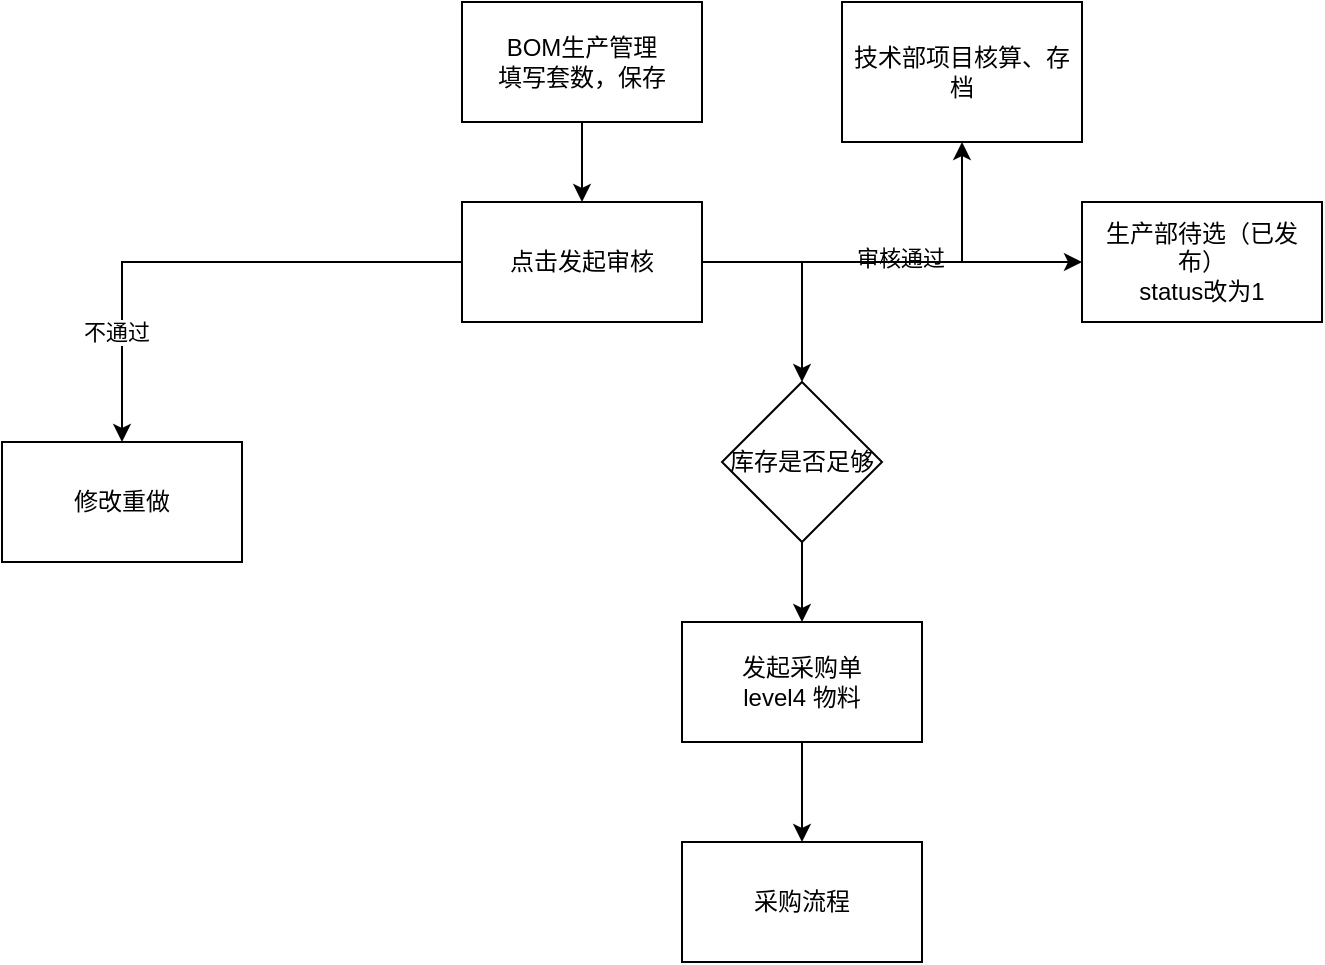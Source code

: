 <mxfile version="27.2.0">
  <diagram name="第 1 页" id="4i4dJYvoxaNUzDEIMja5">
    <mxGraphModel dx="1554" dy="815" grid="1" gridSize="10" guides="1" tooltips="1" connect="1" arrows="1" fold="1" page="1" pageScale="1" pageWidth="827" pageHeight="1169" math="0" shadow="0">
      <root>
        <mxCell id="0" />
        <mxCell id="1" parent="0" />
        <mxCell id="Ywu0nioePe50mHxyMC4t-3" value="" style="edgeStyle=orthogonalEdgeStyle;rounded=0;orthogonalLoop=1;jettySize=auto;html=1;" edge="1" parent="1" source="Ywu0nioePe50mHxyMC4t-1" target="Ywu0nioePe50mHxyMC4t-2">
          <mxGeometry relative="1" as="geometry" />
        </mxCell>
        <mxCell id="Ywu0nioePe50mHxyMC4t-1" value="BOM生产管理&lt;br&gt;填写套数，保存" style="rounded=0;whiteSpace=wrap;html=1;" vertex="1" parent="1">
          <mxGeometry x="290" y="30" width="120" height="60" as="geometry" />
        </mxCell>
        <mxCell id="Ywu0nioePe50mHxyMC4t-7" value="" style="edgeStyle=orthogonalEdgeStyle;rounded=0;orthogonalLoop=1;jettySize=auto;html=1;" edge="1" parent="1" source="Ywu0nioePe50mHxyMC4t-2" target="Ywu0nioePe50mHxyMC4t-6">
          <mxGeometry relative="1" as="geometry" />
        </mxCell>
        <mxCell id="Ywu0nioePe50mHxyMC4t-13" value="" style="edgeStyle=orthogonalEdgeStyle;rounded=0;orthogonalLoop=1;jettySize=auto;html=1;" edge="1" parent="1" source="Ywu0nioePe50mHxyMC4t-2" target="Ywu0nioePe50mHxyMC4t-12">
          <mxGeometry relative="1" as="geometry" />
        </mxCell>
        <mxCell id="Ywu0nioePe50mHxyMC4t-16" value="审核通过" style="edgeLabel;html=1;align=center;verticalAlign=middle;resizable=0;points=[];" vertex="1" connectable="0" parent="Ywu0nioePe50mHxyMC4t-13">
          <mxGeometry x="0.035" y="2" relative="1" as="geometry">
            <mxPoint as="offset" />
          </mxGeometry>
        </mxCell>
        <mxCell id="Ywu0nioePe50mHxyMC4t-15" value="" style="edgeStyle=orthogonalEdgeStyle;rounded=0;orthogonalLoop=1;jettySize=auto;html=1;" edge="1" parent="1" source="Ywu0nioePe50mHxyMC4t-2" target="Ywu0nioePe50mHxyMC4t-14">
          <mxGeometry relative="1" as="geometry" />
        </mxCell>
        <mxCell id="Ywu0nioePe50mHxyMC4t-17" style="edgeStyle=orthogonalEdgeStyle;rounded=0;orthogonalLoop=1;jettySize=auto;html=1;entryX=0.5;entryY=0;entryDx=0;entryDy=0;" edge="1" parent="1" source="Ywu0nioePe50mHxyMC4t-2" target="Ywu0nioePe50mHxyMC4t-18">
          <mxGeometry relative="1" as="geometry">
            <mxPoint x="490" y="250" as="targetPoint" />
          </mxGeometry>
        </mxCell>
        <mxCell id="Ywu0nioePe50mHxyMC4t-19" value="不通过" style="edgeLabel;html=1;align=center;verticalAlign=middle;resizable=0;points=[];" vertex="1" connectable="0" parent="Ywu0nioePe50mHxyMC4t-17">
          <mxGeometry x="0.576" y="-3" relative="1" as="geometry">
            <mxPoint as="offset" />
          </mxGeometry>
        </mxCell>
        <mxCell id="Ywu0nioePe50mHxyMC4t-2" value="点击发起审核" style="rounded=0;whiteSpace=wrap;html=1;" vertex="1" parent="1">
          <mxGeometry x="290" y="130" width="120" height="60" as="geometry" />
        </mxCell>
        <mxCell id="Ywu0nioePe50mHxyMC4t-9" value="" style="edgeStyle=orthogonalEdgeStyle;rounded=0;orthogonalLoop=1;jettySize=auto;html=1;" edge="1" parent="1" source="Ywu0nioePe50mHxyMC4t-6" target="Ywu0nioePe50mHxyMC4t-8">
          <mxGeometry relative="1" as="geometry" />
        </mxCell>
        <mxCell id="Ywu0nioePe50mHxyMC4t-6" value="库存是否足够" style="rhombus;whiteSpace=wrap;html=1;rounded=0;" vertex="1" parent="1">
          <mxGeometry x="420" y="220" width="80" height="80" as="geometry" />
        </mxCell>
        <mxCell id="Ywu0nioePe50mHxyMC4t-11" value="" style="edgeStyle=orthogonalEdgeStyle;rounded=0;orthogonalLoop=1;jettySize=auto;html=1;" edge="1" parent="1" source="Ywu0nioePe50mHxyMC4t-8" target="Ywu0nioePe50mHxyMC4t-10">
          <mxGeometry relative="1" as="geometry" />
        </mxCell>
        <mxCell id="Ywu0nioePe50mHxyMC4t-8" value="发起采购单&lt;br&gt;level4 物料" style="whiteSpace=wrap;html=1;rounded=0;" vertex="1" parent="1">
          <mxGeometry x="400" y="340" width="120" height="60" as="geometry" />
        </mxCell>
        <mxCell id="Ywu0nioePe50mHxyMC4t-10" value="采购流程" style="whiteSpace=wrap;html=1;rounded=0;" vertex="1" parent="1">
          <mxGeometry x="400" y="450" width="120" height="60" as="geometry" />
        </mxCell>
        <mxCell id="Ywu0nioePe50mHxyMC4t-12" value="生产部待选（已发布）&lt;br&gt;status改为1" style="rounded=0;whiteSpace=wrap;html=1;" vertex="1" parent="1">
          <mxGeometry x="600" y="130" width="120" height="60" as="geometry" />
        </mxCell>
        <mxCell id="Ywu0nioePe50mHxyMC4t-14" value="技术部项目核算、存档" style="rounded=0;whiteSpace=wrap;html=1;" vertex="1" parent="1">
          <mxGeometry x="480" y="30" width="120" height="70" as="geometry" />
        </mxCell>
        <mxCell id="Ywu0nioePe50mHxyMC4t-18" value="修改重做" style="rounded=0;whiteSpace=wrap;html=1;" vertex="1" parent="1">
          <mxGeometry x="60" y="250" width="120" height="60" as="geometry" />
        </mxCell>
      </root>
    </mxGraphModel>
  </diagram>
</mxfile>
